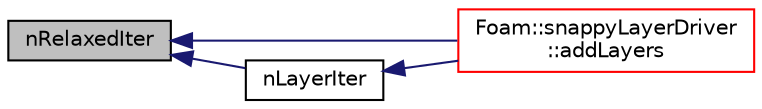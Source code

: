 digraph "nRelaxedIter"
{
  bgcolor="transparent";
  edge [fontname="Helvetica",fontsize="10",labelfontname="Helvetica",labelfontsize="10"];
  node [fontname="Helvetica",fontsize="10",shape=record];
  rankdir="LR";
  Node415 [label="nRelaxedIter",height=0.2,width=0.4,color="black", fillcolor="grey75", style="filled", fontcolor="black"];
  Node415 -> Node416 [dir="back",color="midnightblue",fontsize="10",style="solid",fontname="Helvetica"];
  Node416 [label="Foam::snappyLayerDriver\l::addLayers",height=0.2,width=0.4,color="red",URL="$a25909.html#a2654851d1ffedc26e8ff1424f7097ba6",tooltip="Add cell layers. "];
  Node415 -> Node419 [dir="back",color="midnightblue",fontsize="10",style="solid",fontname="Helvetica"];
  Node419 [label="nLayerIter",height=0.2,width=0.4,color="black",URL="$a25893.html#ab6bc2e765821b155b8dbc8f27571322f",tooltip="Number of overall layer addition iterations. "];
  Node419 -> Node416 [dir="back",color="midnightblue",fontsize="10",style="solid",fontname="Helvetica"];
}
